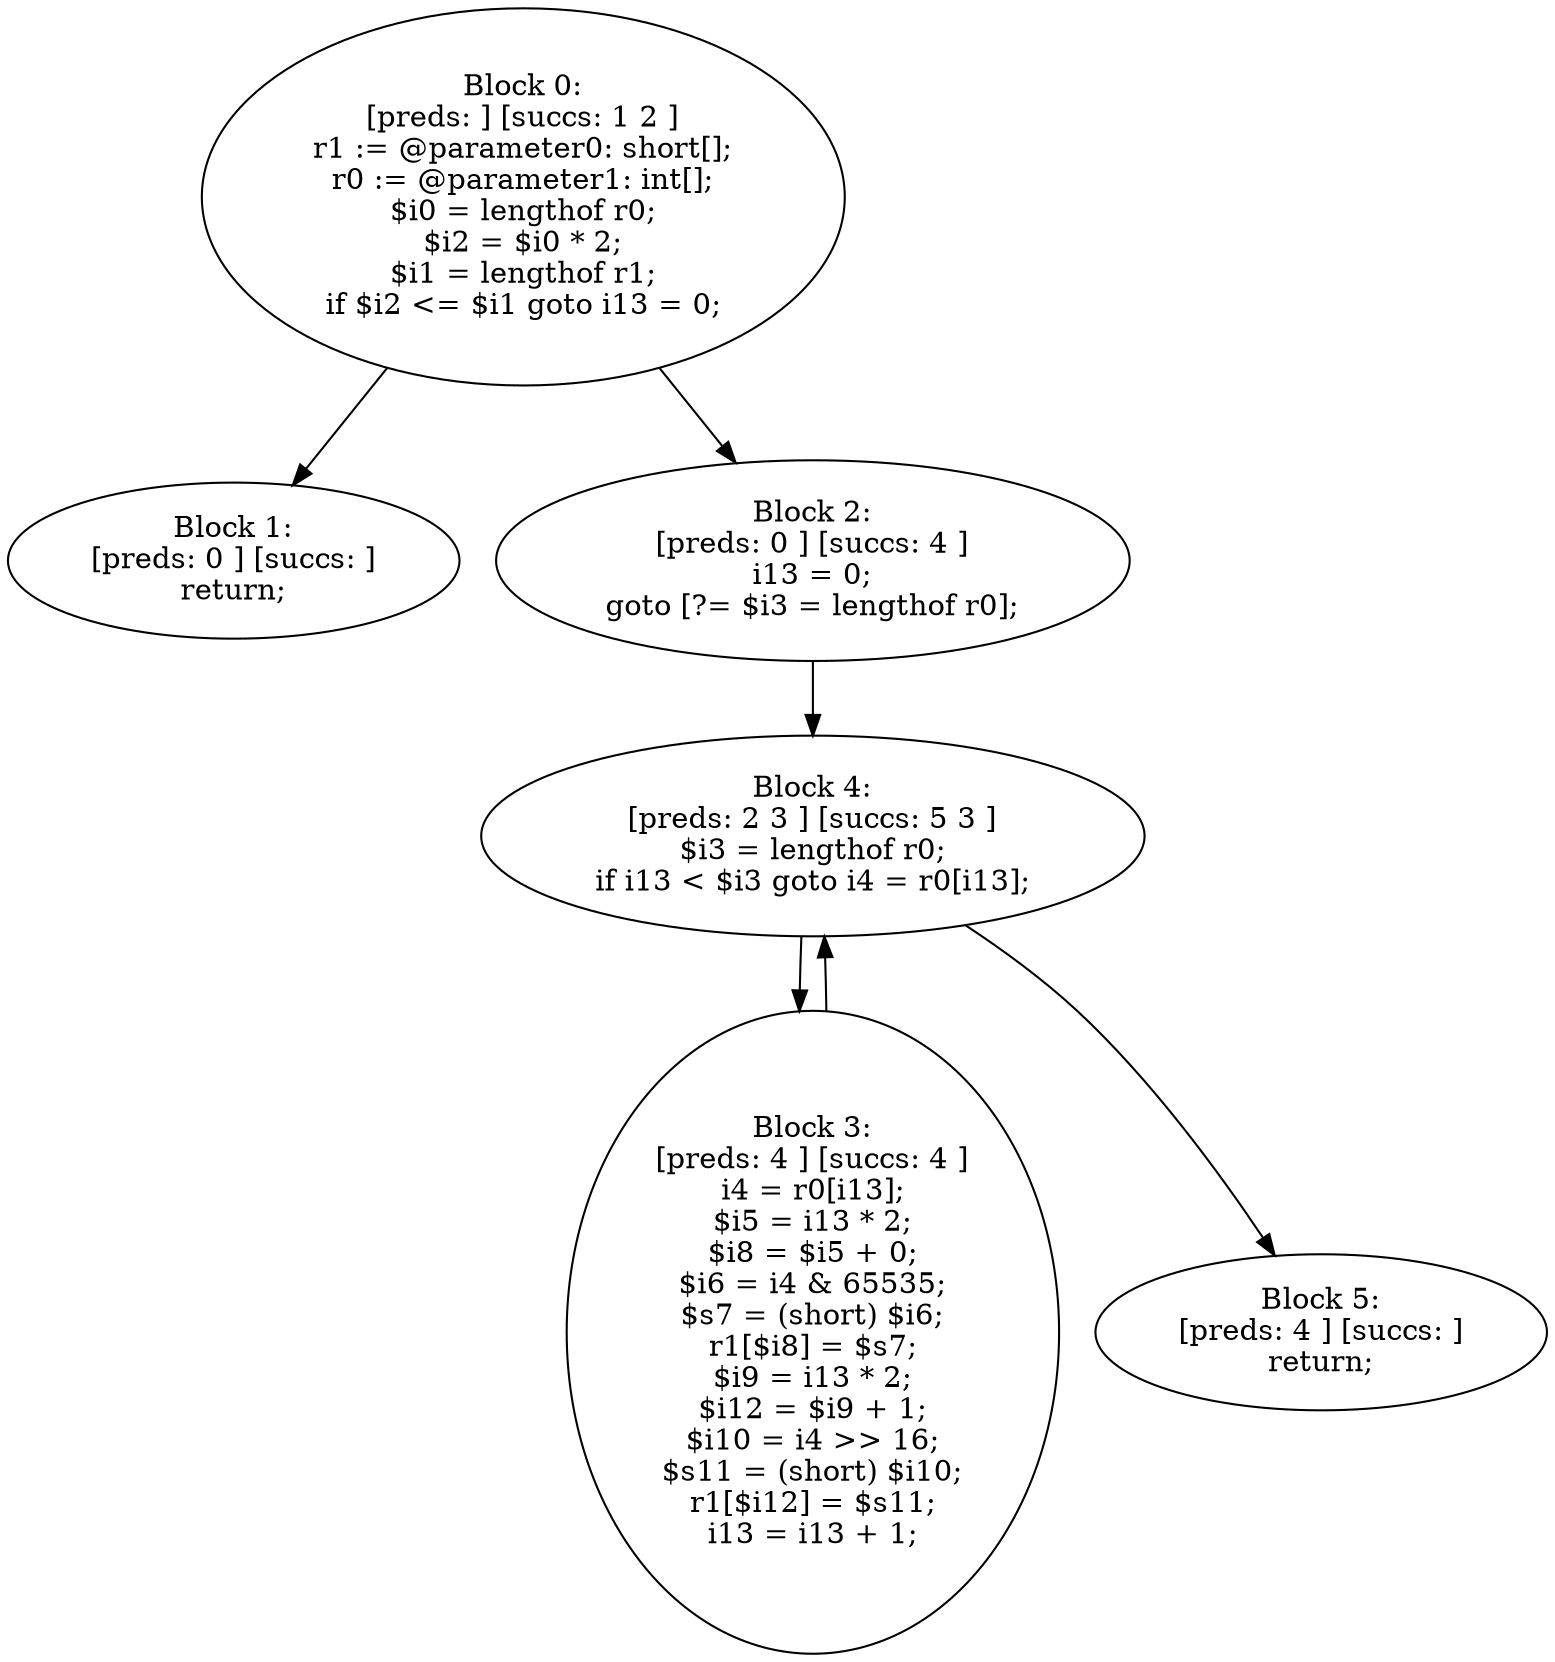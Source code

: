 digraph "unitGraph" {
    "Block 0:
[preds: ] [succs: 1 2 ]
r1 := @parameter0: short[];
r0 := @parameter1: int[];
$i0 = lengthof r0;
$i2 = $i0 * 2;
$i1 = lengthof r1;
if $i2 <= $i1 goto i13 = 0;
"
    "Block 1:
[preds: 0 ] [succs: ]
return;
"
    "Block 2:
[preds: 0 ] [succs: 4 ]
i13 = 0;
goto [?= $i3 = lengthof r0];
"
    "Block 3:
[preds: 4 ] [succs: 4 ]
i4 = r0[i13];
$i5 = i13 * 2;
$i8 = $i5 + 0;
$i6 = i4 & 65535;
$s7 = (short) $i6;
r1[$i8] = $s7;
$i9 = i13 * 2;
$i12 = $i9 + 1;
$i10 = i4 >> 16;
$s11 = (short) $i10;
r1[$i12] = $s11;
i13 = i13 + 1;
"
    "Block 4:
[preds: 2 3 ] [succs: 5 3 ]
$i3 = lengthof r0;
if i13 < $i3 goto i4 = r0[i13];
"
    "Block 5:
[preds: 4 ] [succs: ]
return;
"
    "Block 0:
[preds: ] [succs: 1 2 ]
r1 := @parameter0: short[];
r0 := @parameter1: int[];
$i0 = lengthof r0;
$i2 = $i0 * 2;
$i1 = lengthof r1;
if $i2 <= $i1 goto i13 = 0;
"->"Block 1:
[preds: 0 ] [succs: ]
return;
";
    "Block 0:
[preds: ] [succs: 1 2 ]
r1 := @parameter0: short[];
r0 := @parameter1: int[];
$i0 = lengthof r0;
$i2 = $i0 * 2;
$i1 = lengthof r1;
if $i2 <= $i1 goto i13 = 0;
"->"Block 2:
[preds: 0 ] [succs: 4 ]
i13 = 0;
goto [?= $i3 = lengthof r0];
";
    "Block 2:
[preds: 0 ] [succs: 4 ]
i13 = 0;
goto [?= $i3 = lengthof r0];
"->"Block 4:
[preds: 2 3 ] [succs: 5 3 ]
$i3 = lengthof r0;
if i13 < $i3 goto i4 = r0[i13];
";
    "Block 3:
[preds: 4 ] [succs: 4 ]
i4 = r0[i13];
$i5 = i13 * 2;
$i8 = $i5 + 0;
$i6 = i4 & 65535;
$s7 = (short) $i6;
r1[$i8] = $s7;
$i9 = i13 * 2;
$i12 = $i9 + 1;
$i10 = i4 >> 16;
$s11 = (short) $i10;
r1[$i12] = $s11;
i13 = i13 + 1;
"->"Block 4:
[preds: 2 3 ] [succs: 5 3 ]
$i3 = lengthof r0;
if i13 < $i3 goto i4 = r0[i13];
";
    "Block 4:
[preds: 2 3 ] [succs: 5 3 ]
$i3 = lengthof r0;
if i13 < $i3 goto i4 = r0[i13];
"->"Block 5:
[preds: 4 ] [succs: ]
return;
";
    "Block 4:
[preds: 2 3 ] [succs: 5 3 ]
$i3 = lengthof r0;
if i13 < $i3 goto i4 = r0[i13];
"->"Block 3:
[preds: 4 ] [succs: 4 ]
i4 = r0[i13];
$i5 = i13 * 2;
$i8 = $i5 + 0;
$i6 = i4 & 65535;
$s7 = (short) $i6;
r1[$i8] = $s7;
$i9 = i13 * 2;
$i12 = $i9 + 1;
$i10 = i4 >> 16;
$s11 = (short) $i10;
r1[$i12] = $s11;
i13 = i13 + 1;
";
}
